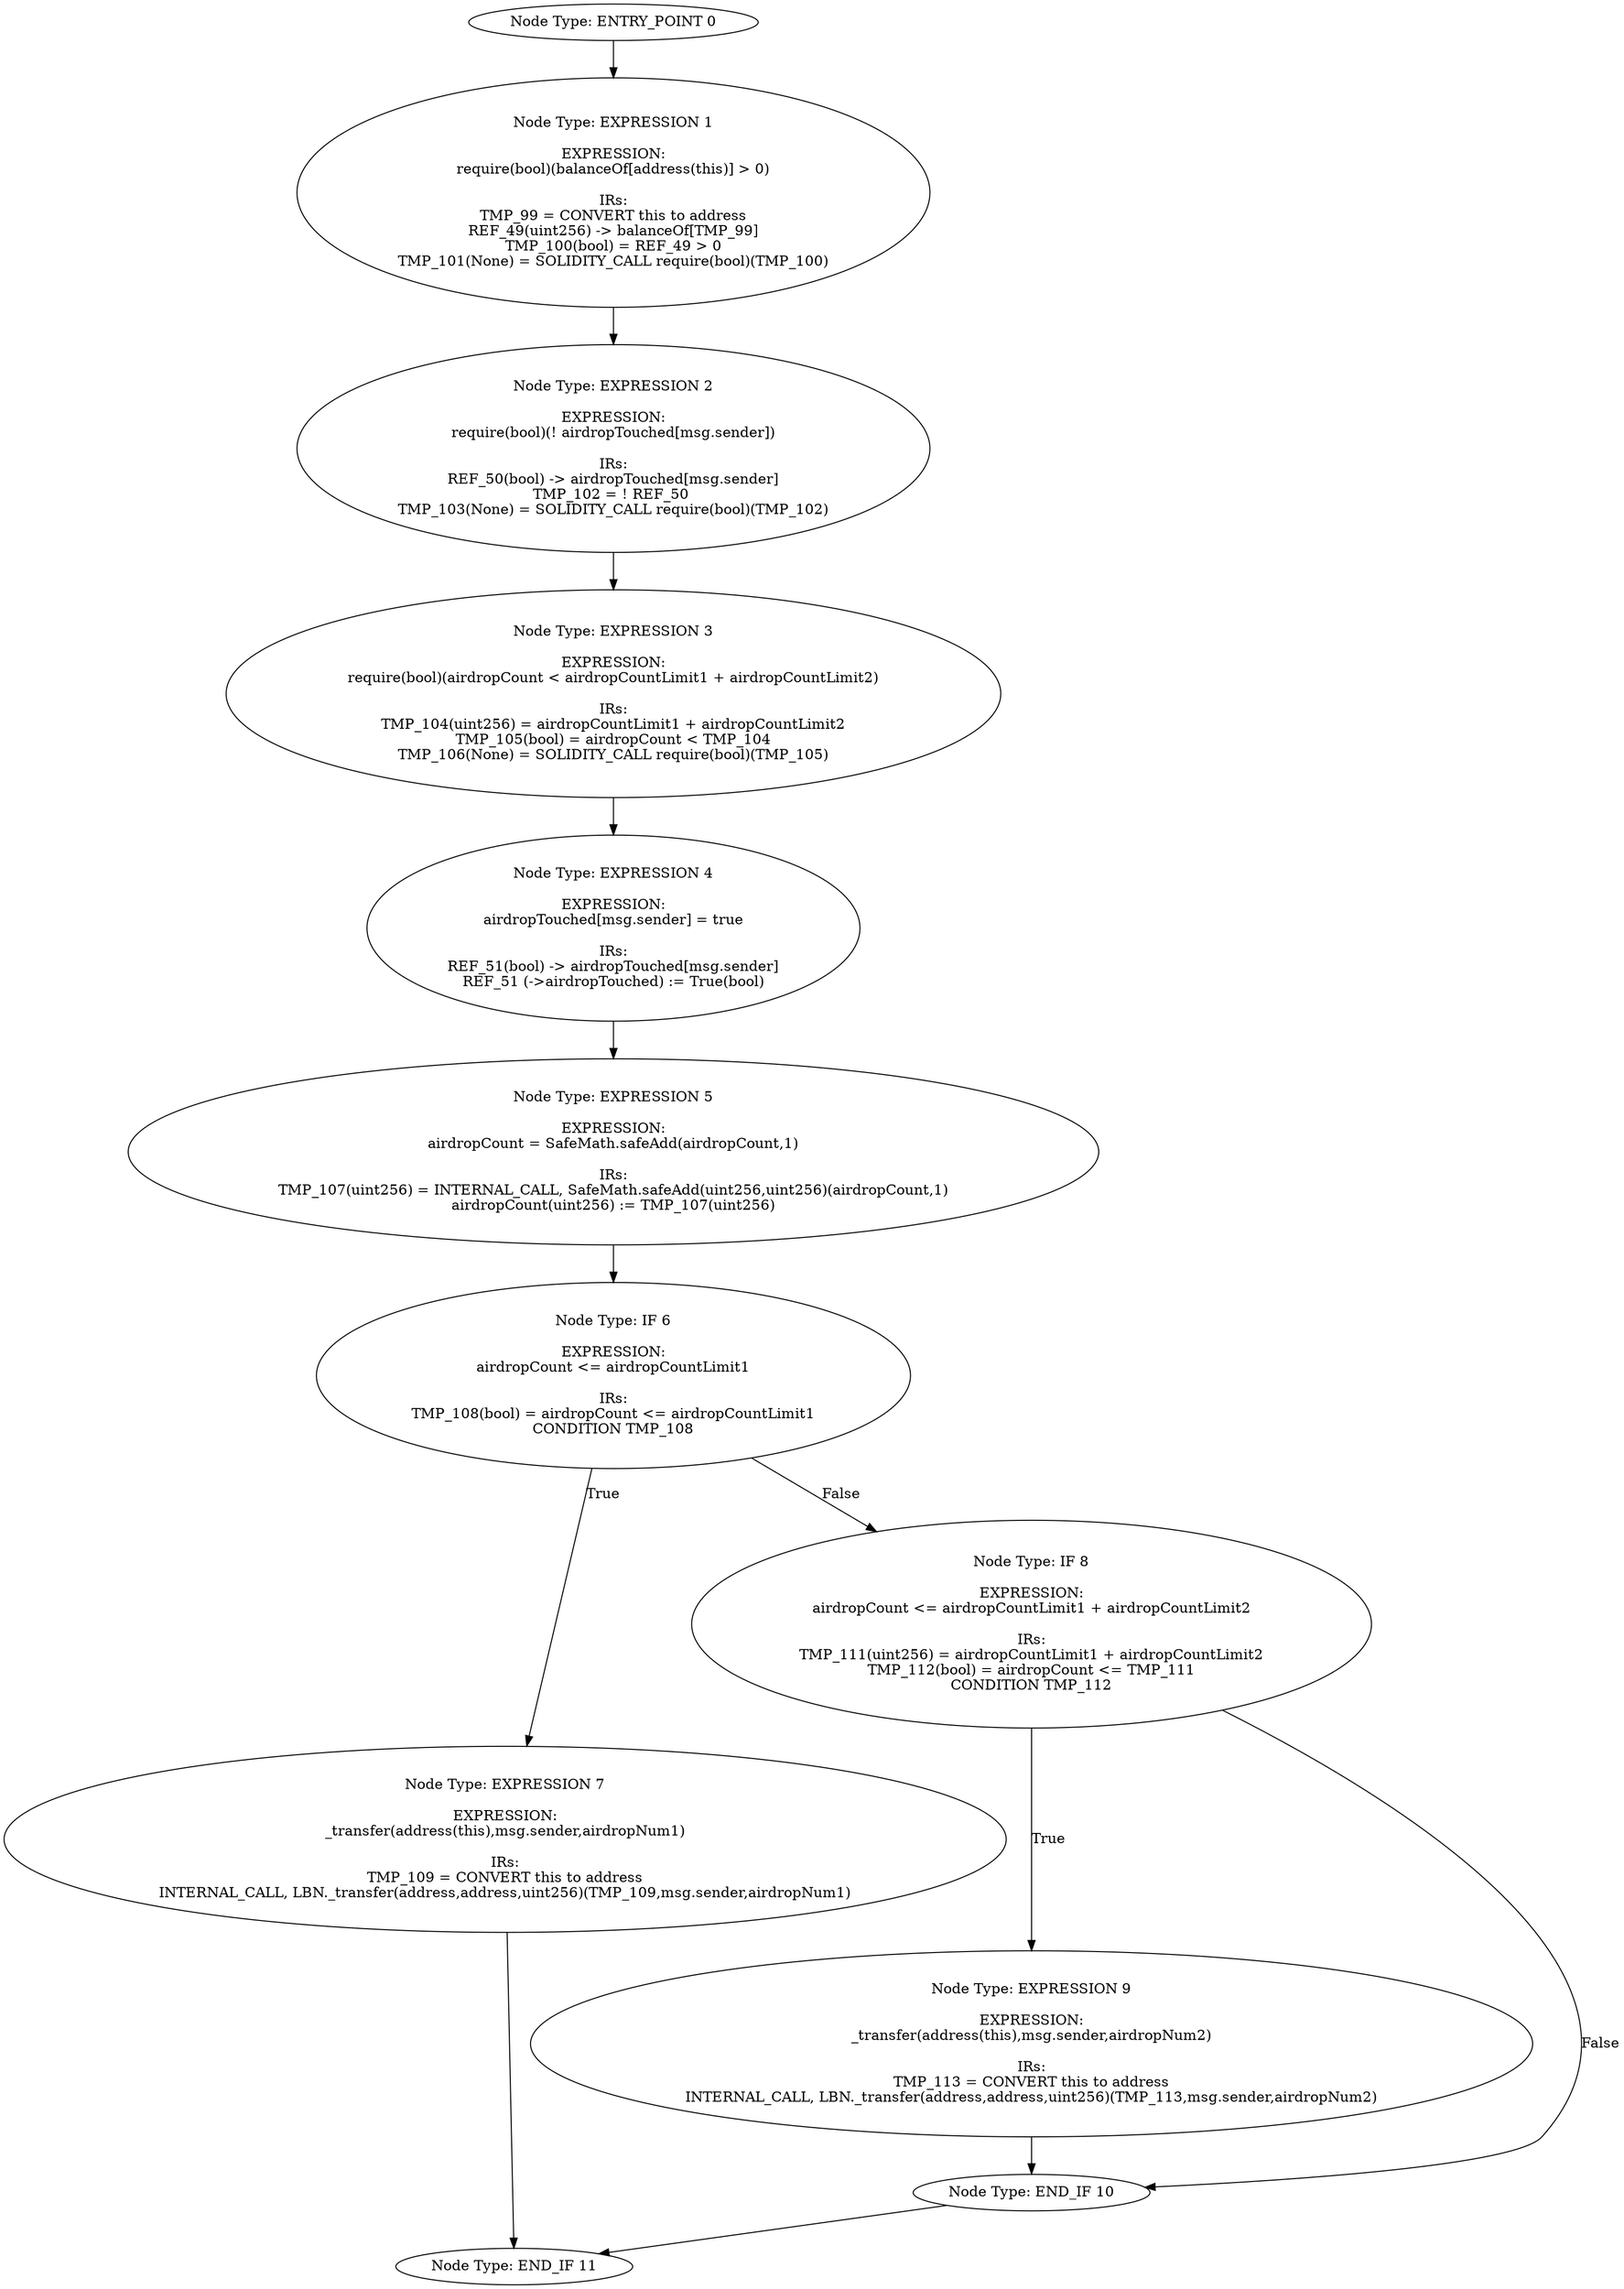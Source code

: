 digraph{
0[label="Node Type: ENTRY_POINT 0
"];
0->1;
1[label="Node Type: EXPRESSION 1

EXPRESSION:
require(bool)(balanceOf[address(this)] > 0)

IRs:
TMP_99 = CONVERT this to address
REF_49(uint256) -> balanceOf[TMP_99]
TMP_100(bool) = REF_49 > 0
TMP_101(None) = SOLIDITY_CALL require(bool)(TMP_100)"];
1->2;
2[label="Node Type: EXPRESSION 2

EXPRESSION:
require(bool)(! airdropTouched[msg.sender])

IRs:
REF_50(bool) -> airdropTouched[msg.sender]
TMP_102 = ! REF_50 
TMP_103(None) = SOLIDITY_CALL require(bool)(TMP_102)"];
2->3;
3[label="Node Type: EXPRESSION 3

EXPRESSION:
require(bool)(airdropCount < airdropCountLimit1 + airdropCountLimit2)

IRs:
TMP_104(uint256) = airdropCountLimit1 + airdropCountLimit2
TMP_105(bool) = airdropCount < TMP_104
TMP_106(None) = SOLIDITY_CALL require(bool)(TMP_105)"];
3->4;
4[label="Node Type: EXPRESSION 4

EXPRESSION:
airdropTouched[msg.sender] = true

IRs:
REF_51(bool) -> airdropTouched[msg.sender]
REF_51 (->airdropTouched) := True(bool)"];
4->5;
5[label="Node Type: EXPRESSION 5

EXPRESSION:
airdropCount = SafeMath.safeAdd(airdropCount,1)

IRs:
TMP_107(uint256) = INTERNAL_CALL, SafeMath.safeAdd(uint256,uint256)(airdropCount,1)
airdropCount(uint256) := TMP_107(uint256)"];
5->6;
6[label="Node Type: IF 6

EXPRESSION:
airdropCount <= airdropCountLimit1

IRs:
TMP_108(bool) = airdropCount <= airdropCountLimit1
CONDITION TMP_108"];
6->7[label="True"];
6->8[label="False"];
7[label="Node Type: EXPRESSION 7

EXPRESSION:
_transfer(address(this),msg.sender,airdropNum1)

IRs:
TMP_109 = CONVERT this to address
INTERNAL_CALL, LBN._transfer(address,address,uint256)(TMP_109,msg.sender,airdropNum1)"];
7->11;
8[label="Node Type: IF 8

EXPRESSION:
airdropCount <= airdropCountLimit1 + airdropCountLimit2

IRs:
TMP_111(uint256) = airdropCountLimit1 + airdropCountLimit2
TMP_112(bool) = airdropCount <= TMP_111
CONDITION TMP_112"];
8->9[label="True"];
8->10[label="False"];
9[label="Node Type: EXPRESSION 9

EXPRESSION:
_transfer(address(this),msg.sender,airdropNum2)

IRs:
TMP_113 = CONVERT this to address
INTERNAL_CALL, LBN._transfer(address,address,uint256)(TMP_113,msg.sender,airdropNum2)"];
9->10;
10[label="Node Type: END_IF 10
"];
10->11;
11[label="Node Type: END_IF 11
"];
}

